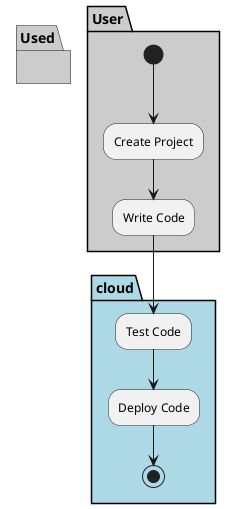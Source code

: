 @startuml

partition "cloud" {

}

partition User  #cccccc {
  (*) --> "Create Project"
  --> "Write Code"
}

partition "cloud" #lightblue {
  "Write Code" --> "Test Code"
  "Test Code" --> "Deploy Code"
  "Deploy Code" --> (*)
}

partition Used  #cccccc {
}
@enduml
